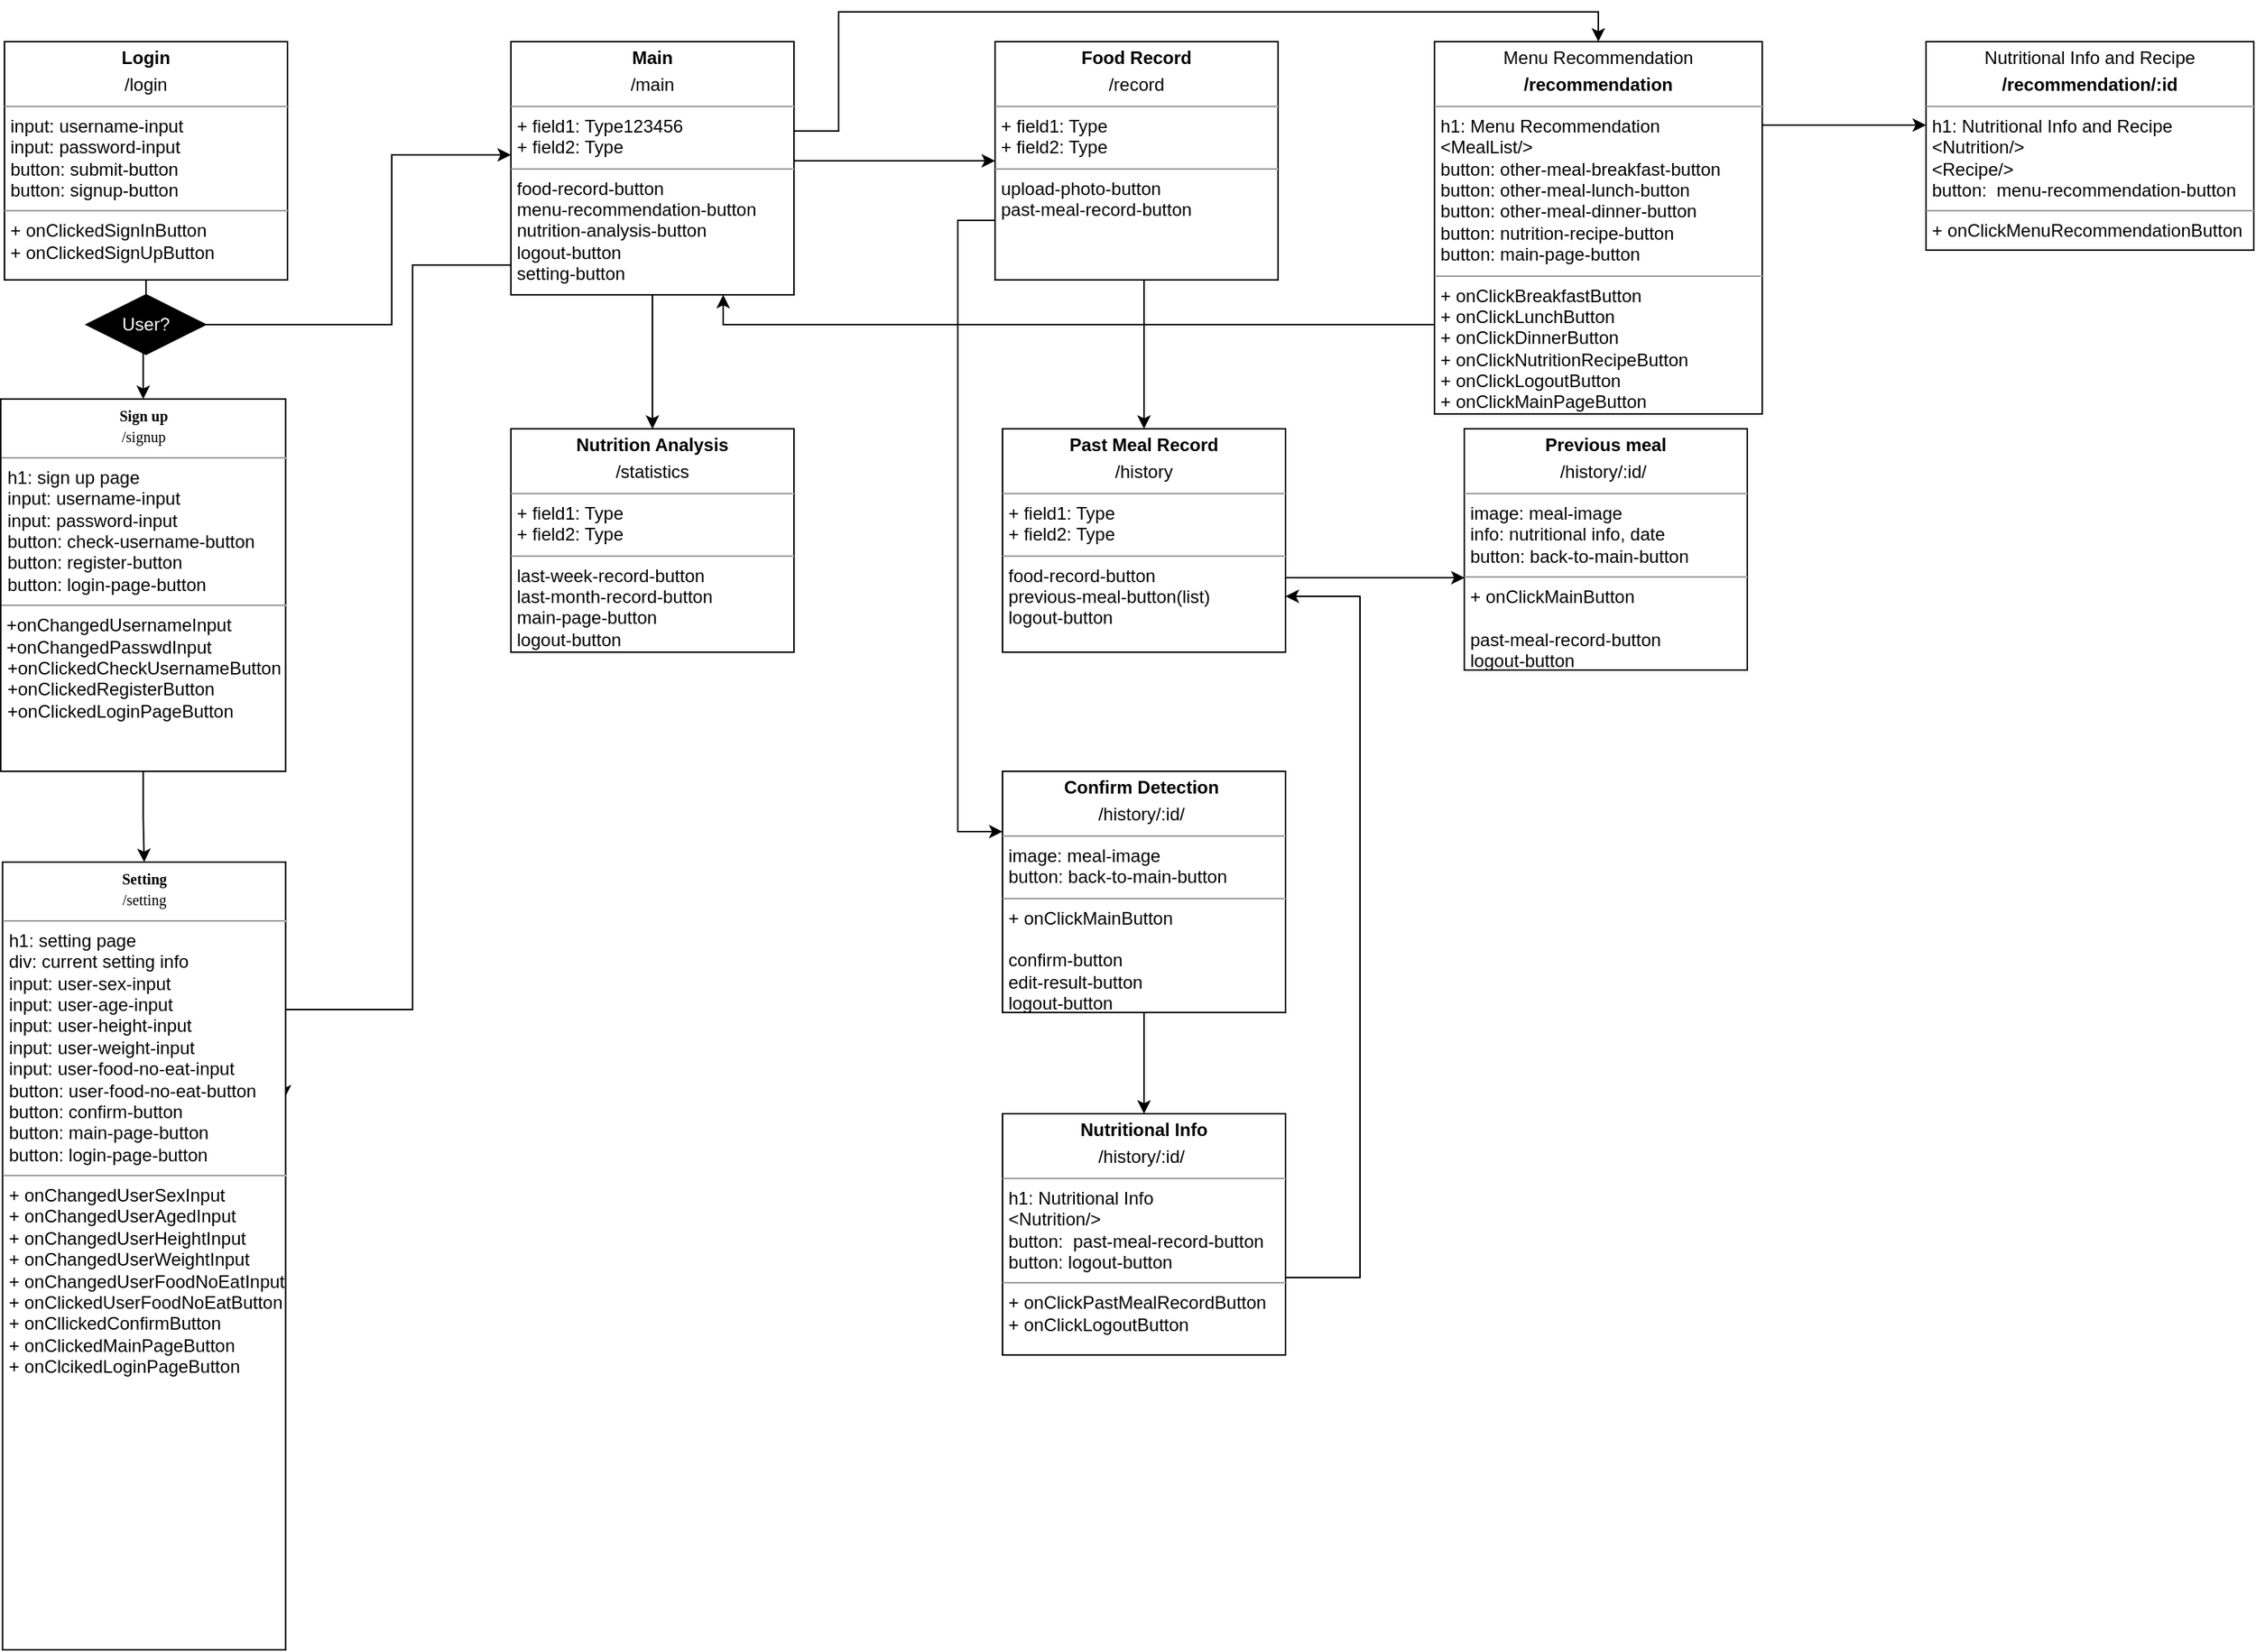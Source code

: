 <mxfile version="15.5.8" type="github">
  <diagram name="Page-1" id="c4acf3e9-155e-7222-9cf6-157b1a14988f">
    <mxGraphModel dx="1281" dy="1979" grid="1" gridSize="10" guides="1" tooltips="1" connect="1" arrows="1" fold="1" page="1" pageScale="1" pageWidth="1600" pageHeight="1200" background="none" math="0" shadow="0">
      <root>
        <mxCell id="0" />
        <mxCell id="1" parent="0" />
        <mxCell id="lJ3OOGONb6F4a9zGNA6U-27" value="&lt;p style=&quot;margin: 0px ; margin-top: 4px ; text-align: center&quot;&gt;&lt;b&gt;Nutrition Analysis&lt;/b&gt;&lt;/p&gt;&lt;p style=&quot;margin: 0px ; margin-top: 4px ; text-align: center&quot;&gt;/statistics&lt;/p&gt;&lt;hr size=&quot;1&quot;&gt;&lt;p style=&quot;margin: 0px ; margin-left: 4px&quot;&gt;+ field1: Type&lt;br&gt;+ field2: Type&lt;/p&gt;&lt;hr size=&quot;1&quot;&gt;&lt;p style=&quot;margin: 0px ; margin-left: 4px&quot;&gt;last-week-record-button&lt;/p&gt;&lt;p style=&quot;margin: 0px ; margin-left: 4px&quot;&gt;last-month-record-button&lt;/p&gt;&lt;p style=&quot;margin: 0px ; margin-left: 4px&quot;&gt;main-page-button&lt;/p&gt;&lt;p style=&quot;margin: 0px ; margin-left: 4px&quot;&gt;logout-button&lt;/p&gt;" style="verticalAlign=top;align=left;overflow=fill;fontSize=12;fontFamily=Helvetica;html=1;rounded=0;shadow=0;comic=0;labelBackgroundColor=none;strokeWidth=1" vertex="1" parent="1">
          <mxGeometry x="380" y="-900" width="190" height="150" as="geometry" />
        </mxCell>
        <mxCell id="lJ3OOGONb6F4a9zGNA6U-28" value="" style="edgeStyle=orthogonalEdgeStyle;rounded=0;orthogonalLoop=1;jettySize=auto;html=1;fontColor=#FFFFFF;" edge="1" parent="1">
          <mxGeometry relative="1" as="geometry">
            <Array as="points">
              <mxPoint x="1240" y="-1104" />
              <mxPoint x="1240" y="-1104" />
            </Array>
            <mxPoint x="1210" y="-1104" as="sourcePoint" />
            <mxPoint x="1330" y="-1104" as="targetPoint" />
          </mxGeometry>
        </mxCell>
        <mxCell id="lJ3OOGONb6F4a9zGNA6U-53" style="edgeStyle=orthogonalEdgeStyle;rounded=0;orthogonalLoop=1;jettySize=auto;html=1;exitX=0.25;exitY=1;exitDx=0;exitDy=0;entryX=0.75;entryY=1;entryDx=0;entryDy=0;fontColor=#FFFFFF;" edge="1" parent="1" target="lJ3OOGONb6F4a9zGNA6U-34">
          <mxGeometry relative="1" as="geometry">
            <mxPoint x="1067.5" y="-980" as="sourcePoint" />
            <Array as="points">
              <mxPoint x="1000" y="-980" />
              <mxPoint x="1000" y="-970" />
              <mxPoint x="522" y="-970" />
            </Array>
          </mxGeometry>
        </mxCell>
        <mxCell id="lJ3OOGONb6F4a9zGNA6U-30" style="edgeStyle=orthogonalEdgeStyle;rounded=0;orthogonalLoop=1;jettySize=auto;html=1;entryX=0.996;entryY=0.3;entryDx=0;entryDy=0;entryPerimeter=0;" edge="1" parent="1" source="lJ3OOGONb6F4a9zGNA6U-34" target="lJ3OOGONb6F4a9zGNA6U-46">
          <mxGeometry relative="1" as="geometry">
            <Array as="points">
              <mxPoint x="314" y="-1010" />
              <mxPoint x="314" y="-510" />
            </Array>
          </mxGeometry>
        </mxCell>
        <mxCell id="lJ3OOGONb6F4a9zGNA6U-31" style="edgeStyle=orthogonalEdgeStyle;rounded=0;orthogonalLoop=1;jettySize=auto;html=1;exitX=1;exitY=0.5;exitDx=0;exitDy=0;entryX=0;entryY=0.5;entryDx=0;entryDy=0;fontColor=#FFFFFF;" edge="1" parent="1" source="lJ3OOGONb6F4a9zGNA6U-34" target="lJ3OOGONb6F4a9zGNA6U-40">
          <mxGeometry relative="1" as="geometry">
            <Array as="points">
              <mxPoint x="570" y="-1080" />
            </Array>
          </mxGeometry>
        </mxCell>
        <mxCell id="lJ3OOGONb6F4a9zGNA6U-32" style="edgeStyle=orthogonalEdgeStyle;rounded=0;orthogonalLoop=1;jettySize=auto;html=1;exitX=1;exitY=0.25;exitDx=0;exitDy=0;fontColor=#FFFFFF;" edge="1" parent="1" source="lJ3OOGONb6F4a9zGNA6U-34">
          <mxGeometry relative="1" as="geometry">
            <mxPoint x="1110" y="-1160" as="targetPoint" />
            <Array as="points">
              <mxPoint x="570" y="-1100" />
              <mxPoint x="600" y="-1100" />
              <mxPoint x="600" y="-1180" />
              <mxPoint x="1110" y="-1180" />
              <mxPoint x="1110" y="-1160" />
            </Array>
          </mxGeometry>
        </mxCell>
        <mxCell id="lJ3OOGONb6F4a9zGNA6U-33" style="edgeStyle=orthogonalEdgeStyle;rounded=0;orthogonalLoop=1;jettySize=auto;html=1;exitX=0.5;exitY=1;exitDx=0;exitDy=0;entryX=0.5;entryY=0;entryDx=0;entryDy=0;fontColor=#FFFFFF;" edge="1" parent="1" source="lJ3OOGONb6F4a9zGNA6U-34" target="lJ3OOGONb6F4a9zGNA6U-27">
          <mxGeometry relative="1" as="geometry" />
        </mxCell>
        <mxCell id="lJ3OOGONb6F4a9zGNA6U-34" value="&lt;p style=&quot;margin: 0px ; margin-top: 4px ; text-align: center&quot;&gt;&lt;b&gt;Main&lt;/b&gt;&lt;/p&gt;&lt;p style=&quot;margin: 0px ; margin-top: 4px ; text-align: center&quot;&gt;/main&lt;/p&gt;&lt;hr size=&quot;1&quot;&gt;&lt;p style=&quot;margin: 0px ; margin-left: 4px&quot;&gt;+ field1: Type123456&lt;br&gt;+ field2: Type&lt;/p&gt;&lt;hr size=&quot;1&quot;&gt;&lt;p style=&quot;margin: 0px ; margin-left: 4px&quot;&gt;food-record-button&lt;/p&gt;&lt;p style=&quot;margin: 0px ; margin-left: 4px&quot;&gt;menu-recommendation-button&lt;/p&gt;&lt;p style=&quot;margin: 0px ; margin-left: 4px&quot;&gt;nutrition-analysis-button&lt;/p&gt;&lt;p style=&quot;margin: 0px ; margin-left: 4px&quot;&gt;logout-button&lt;/p&gt;&lt;p style=&quot;margin: 0px ; margin-left: 4px&quot;&gt;setting-button&lt;/p&gt;" style="verticalAlign=top;align=left;overflow=fill;fontSize=12;fontFamily=Helvetica;html=1;rounded=0;shadow=0;comic=0;labelBackgroundColor=none;strokeWidth=1" vertex="1" parent="1">
          <mxGeometry x="380" y="-1160" width="190" height="170" as="geometry" />
        </mxCell>
        <mxCell id="lJ3OOGONb6F4a9zGNA6U-35" style="edgeStyle=orthogonalEdgeStyle;rounded=0;orthogonalLoop=1;jettySize=auto;html=1;" edge="1" parent="1" source="lJ3OOGONb6F4a9zGNA6U-37" target="lJ3OOGONb6F4a9zGNA6U-45">
          <mxGeometry relative="1" as="geometry" />
        </mxCell>
        <mxCell id="lJ3OOGONb6F4a9zGNA6U-36" style="edgeStyle=orthogonalEdgeStyle;rounded=0;orthogonalLoop=1;jettySize=auto;html=1;" edge="1" parent="1" source="lJ3OOGONb6F4a9zGNA6U-37" target="lJ3OOGONb6F4a9zGNA6U-34">
          <mxGeometry relative="1" as="geometry">
            <Array as="points">
              <mxPoint x="135" y="-970" />
              <mxPoint x="300" y="-970" />
              <mxPoint x="300" y="-1084" />
            </Array>
            <mxPoint x="1070" y="-1050" as="targetPoint" />
          </mxGeometry>
        </mxCell>
        <mxCell id="lJ3OOGONb6F4a9zGNA6U-37" value="&lt;p style=&quot;margin: 0px ; margin-top: 4px ; text-align: center&quot;&gt;&lt;b&gt;Login&lt;/b&gt;&lt;/p&gt;&lt;p style=&quot;margin: 0px ; margin-top: 4px ; text-align: center&quot;&gt;/login&lt;/p&gt;&lt;hr size=&quot;1&quot;&gt;&lt;p style=&quot;margin: 0px ; margin-left: 4px&quot;&gt;input: username-input&lt;/p&gt;&lt;p style=&quot;margin: 0px ; margin-left: 4px&quot;&gt;input: password-input&lt;/p&gt;&lt;p style=&quot;margin: 0px ; margin-left: 4px&quot;&gt;button: submit-button&lt;/p&gt;&lt;p style=&quot;margin: 0px ; margin-left: 4px&quot;&gt;button: signup-button&lt;/p&gt;&lt;hr size=&quot;1&quot;&gt;&lt;p style=&quot;margin: 0px ; margin-left: 4px&quot;&gt;+ onClickedSignInButton&lt;/p&gt;&lt;p style=&quot;margin: 0px ; margin-left: 4px&quot;&gt;+ onClickedSignUpButton&lt;/p&gt;" style="verticalAlign=top;align=left;overflow=fill;fontSize=12;fontFamily=Helvetica;html=1;rounded=0;shadow=0;comic=0;labelBackgroundColor=none;strokeWidth=1" vertex="1" parent="1">
          <mxGeometry x="40" y="-1160" width="190" height="160" as="geometry" />
        </mxCell>
        <mxCell id="lJ3OOGONb6F4a9zGNA6U-38" style="edgeStyle=orthogonalEdgeStyle;rounded=0;orthogonalLoop=1;jettySize=auto;html=1;entryX=0.001;entryY=0.623;entryDx=0;entryDy=0;exitX=1;exitY=0.75;exitDx=0;exitDy=0;entryPerimeter=0;" edge="1" parent="1" source="lJ3OOGONb6F4a9zGNA6U-42" target="lJ3OOGONb6F4a9zGNA6U-43">
          <mxGeometry relative="1" as="geometry">
            <Array as="points">
              <mxPoint x="900" y="-800" />
              <mxPoint x="1020" y="-800" />
            </Array>
          </mxGeometry>
        </mxCell>
        <mxCell id="lJ3OOGONb6F4a9zGNA6U-39" style="edgeStyle=orthogonalEdgeStyle;rounded=0;orthogonalLoop=1;jettySize=auto;html=1;exitX=0.5;exitY=1;exitDx=0;exitDy=0;entryX=0.5;entryY=0;entryDx=0;entryDy=0;fontColor=#FFFFFF;" edge="1" parent="1" source="lJ3OOGONb6F4a9zGNA6U-40" target="lJ3OOGONb6F4a9zGNA6U-42">
          <mxGeometry relative="1" as="geometry">
            <Array as="points">
              <mxPoint x="805" y="-1000" />
            </Array>
          </mxGeometry>
        </mxCell>
        <mxCell id="lJ3OOGONb6F4a9zGNA6U-51" style="edgeStyle=orthogonalEdgeStyle;rounded=0;orthogonalLoop=1;jettySize=auto;html=1;exitX=0;exitY=0.75;exitDx=0;exitDy=0;entryX=0;entryY=0.25;entryDx=0;entryDy=0;fontColor=#FFFFFF;" edge="1" parent="1" source="lJ3OOGONb6F4a9zGNA6U-40" target="lJ3OOGONb6F4a9zGNA6U-48">
          <mxGeometry relative="1" as="geometry">
            <Array as="points">
              <mxPoint x="680" y="-1040" />
              <mxPoint x="680" y="-629" />
            </Array>
          </mxGeometry>
        </mxCell>
        <mxCell id="lJ3OOGONb6F4a9zGNA6U-40" value="&lt;p style=&quot;margin: 0px ; margin-top: 4px ; text-align: center&quot;&gt;&lt;b&gt;Food Record&lt;/b&gt;&lt;/p&gt;&lt;p style=&quot;margin: 0px ; margin-top: 4px ; text-align: center&quot;&gt;/record&lt;/p&gt;&lt;hr size=&quot;1&quot;&gt;&lt;p style=&quot;margin: 0px ; margin-left: 4px&quot;&gt;+ field1: Type&lt;br&gt;+ field2: Type&lt;/p&gt;&lt;hr size=&quot;1&quot;&gt;&lt;p style=&quot;margin: 0px ; margin-left: 4px&quot;&gt;upload-photo-button&lt;/p&gt;&lt;p style=&quot;margin: 0px ; margin-left: 4px&quot;&gt;past-meal-record-button&lt;br&gt;&lt;/p&gt;" style="verticalAlign=top;align=left;overflow=fill;fontSize=12;fontFamily=Helvetica;html=1;rounded=0;shadow=0;comic=0;labelBackgroundColor=none;strokeWidth=1" vertex="1" parent="1">
          <mxGeometry x="705" y="-1160" width="190" height="160" as="geometry" />
        </mxCell>
        <mxCell id="lJ3OOGONb6F4a9zGNA6U-42" value="&lt;p style=&quot;margin: 0px ; margin-top: 4px ; text-align: center&quot;&gt;&lt;b&gt;Past Meal Record&lt;/b&gt;&lt;/p&gt;&lt;p style=&quot;margin: 0px ; margin-top: 4px ; text-align: center&quot;&gt;/history&lt;/p&gt;&lt;hr size=&quot;1&quot;&gt;&lt;p style=&quot;margin: 0px ; margin-left: 4px&quot;&gt;+ field1: Type&lt;br&gt;+ field2: Type&lt;/p&gt;&lt;hr size=&quot;1&quot;&gt;&lt;p style=&quot;margin: 0px ; margin-left: 4px&quot;&gt;food-record-button&lt;/p&gt;&lt;p style=&quot;margin: 0px ; margin-left: 4px&quot;&gt;previous-meal-button(list)&lt;/p&gt;&lt;p style=&quot;margin: 0px ; margin-left: 4px&quot;&gt;logout-button&lt;/p&gt;&lt;p style=&quot;margin: 0px ; margin-left: 4px&quot;&gt;&lt;br&gt;&lt;/p&gt;" style="verticalAlign=top;align=left;overflow=fill;fontSize=12;fontFamily=Helvetica;html=1;rounded=0;shadow=0;comic=0;labelBackgroundColor=none;strokeWidth=1" vertex="1" parent="1">
          <mxGeometry x="710" y="-900" width="190" height="150" as="geometry" />
        </mxCell>
        <mxCell id="lJ3OOGONb6F4a9zGNA6U-43" value="&lt;p style=&quot;margin: 0px ; margin-top: 4px ; text-align: center&quot;&gt;&lt;b&gt;Previous meal&lt;/b&gt;&lt;/p&gt;&lt;p style=&quot;margin: 0px ; margin-top: 4px ; text-align: center&quot;&gt;/history/:id/&lt;b&gt;&amp;nbsp;&lt;/b&gt;&lt;/p&gt;&lt;hr size=&quot;1&quot;&gt;&lt;p style=&quot;margin: 0px ; margin-left: 4px&quot;&gt;image: meal-image&lt;/p&gt;&lt;p style=&quot;margin: 0px ; margin-left: 4px&quot;&gt;info: nutritional info, date&lt;/p&gt;&lt;p style=&quot;margin: 0px ; margin-left: 4px&quot;&gt;button: back-to-main-button&lt;/p&gt;&lt;hr size=&quot;1&quot;&gt;&lt;p style=&quot;margin: 0px ; margin-left: 4px&quot;&gt;+ onClickMainButton&lt;/p&gt;&lt;p style=&quot;margin: 0px ; margin-left: 4px&quot;&gt;&lt;br&gt;&lt;/p&gt;&lt;p style=&quot;margin: 0px ; margin-left: 4px&quot;&gt;past-meal-record-button&lt;/p&gt;&lt;p style=&quot;margin: 0px ; margin-left: 4px&quot;&gt;logout-button&lt;/p&gt;" style="verticalAlign=top;align=left;overflow=fill;fontSize=12;fontFamily=Helvetica;html=1;" vertex="1" parent="1">
          <mxGeometry x="1020" y="-900" width="190" height="162" as="geometry" />
        </mxCell>
        <mxCell id="lJ3OOGONb6F4a9zGNA6U-44" style="edgeStyle=orthogonalEdgeStyle;rounded=0;orthogonalLoop=1;jettySize=auto;html=1;" edge="1" parent="1" source="lJ3OOGONb6F4a9zGNA6U-45" target="lJ3OOGONb6F4a9zGNA6U-46">
          <mxGeometry relative="1" as="geometry" />
        </mxCell>
        <mxCell id="lJ3OOGONb6F4a9zGNA6U-45" value="&lt;p style=&quot;margin: 4px 0px 0px ; text-align: center&quot;&gt;&lt;b style=&quot;font-family: &amp;#34;verdana&amp;#34; ; font-size: 10px&quot;&gt;Sign up&lt;/b&gt;&lt;br style=&quot;font-family: &amp;#34;verdana&amp;#34; ; font-size: 10px&quot;&gt;&lt;span style=&quot;font-family: &amp;#34;verdana&amp;#34; ; font-size: 10px&quot;&gt;/signup&lt;/span&gt;&lt;br&gt;&lt;/p&gt;&lt;hr size=&quot;1&quot;&gt;&lt;p style=&quot;margin: 0px 0px 0px 4px&quot;&gt;h1: sign up page&lt;/p&gt;&lt;p style=&quot;margin: 0px 0px 0px 4px&quot;&gt;input: username-input&lt;/p&gt;&lt;p style=&quot;margin: 0px 0px 0px 4px&quot;&gt;input: password-input&lt;/p&gt;&lt;p style=&quot;margin: 0px 0px 0px 4px&quot;&gt;button: check-username-button&lt;/p&gt;&lt;p style=&quot;margin: 0px 0px 0px 4px&quot;&gt;button: register-button&lt;/p&gt;&lt;p style=&quot;margin: 0px 0px 0px 4px&quot;&gt;button: login-page-button&lt;/p&gt;&lt;hr size=&quot;1&quot;&gt;&amp;nbsp;+onChangedUsernameInput&lt;br&gt;&amp;nbsp;+onChangedPasswdInput&lt;br&gt;&lt;p style=&quot;margin: 0px 0px 0px 4px&quot;&gt;+onClickedCheckUsernameButton&lt;/p&gt;&lt;p style=&quot;margin: 0px 0px 0px 4px&quot;&gt;+onClickedRegisterButton&lt;/p&gt;&lt;p style=&quot;margin: 0px 0px 0px 4px&quot;&gt;+onClickedLoginPageButton&lt;/p&gt;" style="verticalAlign=top;align=left;overflow=fill;fontSize=12;fontFamily=Helvetica;html=1;" vertex="1" parent="1">
          <mxGeometry x="37.5" y="-920" width="191.25" height="250" as="geometry" />
        </mxCell>
        <mxCell id="lJ3OOGONb6F4a9zGNA6U-46" value="&lt;p style=&quot;margin: 4px 0px 0px ; text-align: center&quot;&gt;&lt;b style=&quot;font-family: &amp;#34;verdana&amp;#34; ; font-size: 10px&quot;&gt;Setting&lt;/b&gt;&lt;br style=&quot;font-family: &amp;#34;verdana&amp;#34; ; font-size: 10px&quot;&gt;&lt;span style=&quot;font-family: &amp;#34;verdana&amp;#34; ; font-size: 10px&quot;&gt;/setting&lt;/span&gt;&lt;br&gt;&lt;/p&gt;&lt;hr size=&quot;1&quot;&gt;&lt;p style=&quot;margin: 0px 0px 0px 4px&quot;&gt;h1: setting page&lt;/p&gt;&lt;p style=&quot;margin: 0px 0px 0px 4px&quot;&gt;div: current setting info&lt;/p&gt;&lt;p style=&quot;margin: 0px 0px 0px 4px&quot;&gt;input: user-sex-input&lt;/p&gt;&lt;p style=&quot;margin: 0px 0px 0px 4px&quot;&gt;input: user-age-input&lt;/p&gt;&lt;p style=&quot;margin: 0px 0px 0px 4px&quot;&gt;input: user-height-input&lt;/p&gt;&lt;p style=&quot;margin: 0px 0px 0px 4px&quot;&gt;input: user-weight-input&lt;/p&gt;&lt;p style=&quot;margin: 0px 0px 0px 4px&quot;&gt;input: user-food-no-eat-input&lt;br&gt;&lt;/p&gt;&lt;p style=&quot;margin: 0px 0px 0px 4px&quot;&gt;button: user-food-no-eat-button&lt;/p&gt;&lt;p style=&quot;margin: 0px 0px 0px 4px&quot;&gt;&lt;span&gt;button: confirm-button&lt;/span&gt;&lt;br&gt;&lt;/p&gt;&lt;p style=&quot;margin: 0px 0px 0px 4px&quot;&gt;button: main-page-button&lt;/p&gt;&lt;p style=&quot;margin: 0px 0px 0px 4px&quot;&gt;button: login-page-button&lt;/p&gt;&lt;hr size=&quot;1&quot;&gt;&lt;p style=&quot;margin: 0px 0px 0px 4px&quot;&gt;+ onChangedUserSexInput&lt;/p&gt;&lt;p style=&quot;margin: 0px 0px 0px 4px&quot;&gt;+ onChangedUserAgedInput&lt;/p&gt;&lt;p style=&quot;margin: 0px 0px 0px 4px&quot;&gt;+ onChangedUserHeightInput&lt;/p&gt;&lt;p style=&quot;margin: 0px 0px 0px 4px&quot;&gt;+ onChangedUserWeightInput&lt;/p&gt;&lt;p style=&quot;margin: 0px 0px 0px 4px&quot;&gt;+ onChangedUserFoodNoEatInput&lt;/p&gt;&lt;p style=&quot;margin: 0px 0px 0px 4px&quot;&gt;+ onClickedUserFoodNoEatButton&lt;/p&gt;&lt;p style=&quot;margin: 0px 0px 0px 4px&quot;&gt;+ onCllickedConfirmButton&lt;/p&gt;&lt;p style=&quot;margin: 0px 0px 0px 4px&quot;&gt;+ onClickedMainPageButton&lt;/p&gt;&lt;p style=&quot;margin: 0px 0px 0px 4px&quot;&gt;+ onClcikedLoginPageButton&lt;/p&gt;&lt;p style=&quot;margin: 0px 0px 0px 4px&quot;&gt;&lt;br&gt;&lt;/p&gt;" style="verticalAlign=top;align=left;overflow=fill;fontSize=12;fontFamily=Helvetica;html=1;" vertex="1" parent="1">
          <mxGeometry x="38.75" y="-609" width="190" height="529" as="geometry" />
        </mxCell>
        <mxCell id="lJ3OOGONb6F4a9zGNA6U-47" style="edgeStyle=orthogonalEdgeStyle;rounded=0;orthogonalLoop=1;jettySize=auto;html=1;exitX=0.5;exitY=1;exitDx=0;exitDy=0;entryX=0.5;entryY=0;entryDx=0;entryDy=0;fontColor=#FFFFFF;" edge="1" parent="1" source="lJ3OOGONb6F4a9zGNA6U-48" target="lJ3OOGONb6F4a9zGNA6U-49">
          <mxGeometry relative="1" as="geometry" />
        </mxCell>
        <mxCell id="lJ3OOGONb6F4a9zGNA6U-48" value="&lt;p style=&quot;margin: 0px ; margin-top: 4px ; text-align: center&quot;&gt;&lt;b&gt;Confirm Detection&amp;nbsp;&lt;/b&gt;&lt;/p&gt;&lt;p style=&quot;margin: 0px ; margin-top: 4px ; text-align: center&quot;&gt;/history/:id/&lt;b&gt;&amp;nbsp;&lt;/b&gt;&lt;/p&gt;&lt;hr size=&quot;1&quot;&gt;&lt;p style=&quot;margin: 0px ; margin-left: 4px&quot;&gt;image: meal-image&lt;/p&gt;&lt;p style=&quot;margin: 0px ; margin-left: 4px&quot;&gt;button: back-to-main-button&lt;/p&gt;&lt;hr size=&quot;1&quot;&gt;&lt;p style=&quot;margin: 0px ; margin-left: 4px&quot;&gt;+ onClickMainButton&lt;/p&gt;&lt;p style=&quot;margin: 0px ; margin-left: 4px&quot;&gt;&lt;br&gt;&lt;/p&gt;&lt;p style=&quot;margin: 0px ; margin-left: 4px&quot;&gt;&lt;span&gt;confirm-button&lt;/span&gt;&lt;/p&gt;&lt;p style=&quot;margin: 0px ; margin-left: 4px&quot;&gt;edit-result-button&lt;/p&gt;&lt;p style=&quot;margin: 0px ; margin-left: 4px&quot;&gt;&lt;span&gt;logout-button&lt;/span&gt;&lt;br&gt;&lt;/p&gt;" style="verticalAlign=top;align=left;overflow=fill;fontSize=12;fontFamily=Helvetica;html=1;" vertex="1" parent="1">
          <mxGeometry x="710" y="-670" width="190" height="162" as="geometry" />
        </mxCell>
        <mxCell id="lJ3OOGONb6F4a9zGNA6U-52" style="edgeStyle=orthogonalEdgeStyle;rounded=0;orthogonalLoop=1;jettySize=auto;html=1;exitX=1;exitY=0.5;exitDx=0;exitDy=0;entryX=1;entryY=0.75;entryDx=0;entryDy=0;fontColor=#FFFFFF;" edge="1" parent="1" source="lJ3OOGONb6F4a9zGNA6U-49" target="lJ3OOGONb6F4a9zGNA6U-42">
          <mxGeometry relative="1" as="geometry">
            <Array as="points">
              <mxPoint x="900" y="-330" />
              <mxPoint x="950" y="-330" />
              <mxPoint x="950" y="-787" />
            </Array>
          </mxGeometry>
        </mxCell>
        <mxCell id="lJ3OOGONb6F4a9zGNA6U-49" value="&lt;p style=&quot;margin: 0px ; margin-top: 4px ; text-align: center&quot;&gt;&lt;b&gt;Nutritional Info&lt;/b&gt;&lt;/p&gt;&lt;p style=&quot;margin: 0px ; margin-top: 4px ; text-align: center&quot;&gt;/history/:id/&lt;b&gt;&amp;nbsp;&lt;/b&gt;&lt;/p&gt;&lt;hr size=&quot;1&quot;&gt;&lt;p style=&quot;margin: 0px 0px 0px 4px&quot;&gt;h1: Nutritional Info&lt;/p&gt;&lt;p style=&quot;margin: 0px 0px 0px 4px&quot;&gt;&amp;lt;Nutrition/&amp;gt;&lt;/p&gt;&lt;p style=&quot;margin: 0px 0px 0px 4px&quot;&gt;button:&amp;nbsp; past-meal-record-button&amp;nbsp;&lt;br&gt;&lt;/p&gt;&lt;p style=&quot;margin: 0px 0px 0px 4px&quot;&gt;button: logout-button&lt;/p&gt;&lt;hr size=&quot;1&quot;&gt;&lt;p style=&quot;margin: 0px 0px 0px 4px&quot;&gt;+ onClickPastMealRecordButton&lt;/p&gt;&lt;p style=&quot;margin: 0px 0px 0px 4px&quot;&gt;+ onClickLogoutButton&lt;/p&gt;" style="verticalAlign=top;align=left;overflow=fill;fontSize=12;fontFamily=Helvetica;html=1;" vertex="1" parent="1">
          <mxGeometry x="710" y="-440" width="190" height="162" as="geometry" />
        </mxCell>
        <mxCell id="lJ3OOGONb6F4a9zGNA6U-50" value="User?" style="rhombus;whiteSpace=wrap;html=1;fillColor=#000000;fontColor=#FFFFFF;" vertex="1" parent="1">
          <mxGeometry x="95" y="-990" width="80" height="40" as="geometry" />
        </mxCell>
        <mxCell id="lJ3OOGONb6F4a9zGNA6U-54" value="&lt;p style=&quot;margin: 0px ; margin-top: 4px ; text-align: center&quot;&gt;Nutritional Info and Recipe&lt;/p&gt;&lt;p style=&quot;margin: 0px ; margin-top: 4px ; text-align: center&quot;&gt;&lt;b&gt;/recommendation/:id&lt;/b&gt;&lt;/p&gt;&lt;hr size=&quot;1&quot;&gt;&lt;p style=&quot;margin: 0px ; margin-left: 4px&quot;&gt;h1: Nutritional Info and Recipe&lt;/p&gt;&lt;p style=&quot;margin: 0px ; margin-left: 4px&quot;&gt;&amp;lt;Nutrition/&amp;gt;&lt;/p&gt;&lt;p style=&quot;margin: 0px ; margin-left: 4px&quot;&gt;&amp;lt;Recipe/&amp;gt;&lt;/p&gt;&lt;p style=&quot;margin: 0px ; margin-left: 4px&quot;&gt;button:&amp;nbsp;&amp;nbsp;&lt;span style=&quot;text-align: center&quot;&gt;menu-recommendation-button&lt;/span&gt;&amp;nbsp;&lt;br&gt;&lt;/p&gt;&lt;hr size=&quot;1&quot;&gt;&lt;p style=&quot;margin: 0px ; margin-left: 4px&quot;&gt;+ onClickMenuRecommendationButton&lt;br&gt;&lt;/p&gt;" style="verticalAlign=top;align=left;overflow=fill;fontSize=12;fontFamily=Helvetica;html=1;rounded=0;shadow=0;comic=0;labelBackgroundColor=none;strokeWidth=1" vertex="1" parent="1">
          <mxGeometry x="1330" y="-1160" width="220" height="140" as="geometry" />
        </mxCell>
        <mxCell id="lJ3OOGONb6F4a9zGNA6U-55" value="&lt;p style=&quot;margin: 0px ; margin-top: 4px ; text-align: center&quot;&gt;Menu Recommendation&lt;/p&gt;&lt;p style=&quot;margin: 0px ; margin-top: 4px ; text-align: center&quot;&gt;&lt;b&gt;/recommendation&lt;/b&gt;&lt;/p&gt;&lt;hr size=&quot;1&quot;&gt;&lt;p style=&quot;margin: 0px ; margin-left: 4px&quot;&gt;h1: Menu Recommendation&lt;/p&gt;&lt;p style=&quot;margin: 0px ; margin-left: 4px&quot;&gt;&amp;lt;MealList/&amp;gt;&lt;/p&gt;&lt;p style=&quot;margin: 0px ; margin-left: 4px&quot;&gt;button:&amp;nbsp;&lt;span&gt;other-meal-breakfast-button&lt;/span&gt;&lt;/p&gt;&lt;p style=&quot;margin: 0px 0px 0px 4px&quot;&gt;button: other-meal-lunch-button&lt;/p&gt;&lt;p style=&quot;margin: 0px 0px 0px 4px&quot;&gt;button: other-meal-dinner-button&lt;/p&gt;&lt;p style=&quot;margin: 0px 0px 0px 4px&quot;&gt;button: nutrition-recipe-button&lt;/p&gt;&lt;p style=&quot;margin: 0px 0px 0px 4px&quot;&gt;button: main-page-button&lt;/p&gt;&lt;hr size=&quot;1&quot;&gt;&lt;p style=&quot;margin: 0px ; margin-left: 4px&quot;&gt;+ onClickBreakfastButton&lt;br&gt;+ onClickLunchButton&lt;/p&gt;&lt;p style=&quot;margin: 0px ; margin-left: 4px&quot;&gt;+ onClickDinnerButton&lt;/p&gt;&lt;p style=&quot;margin: 0px ; margin-left: 4px&quot;&gt;+ onClickNutritionRecipeButton&lt;/p&gt;&lt;p style=&quot;margin: 0px ; margin-left: 4px&quot;&gt;+ onClickLogoutButton&lt;/p&gt;&lt;p style=&quot;margin: 0px ; margin-left: 4px&quot;&gt;+ onClickMainPageButton&lt;/p&gt;" style="verticalAlign=top;align=left;overflow=fill;fontSize=12;fontFamily=Helvetica;html=1;rounded=0;shadow=0;comic=0;labelBackgroundColor=none;strokeWidth=1" vertex="1" parent="1">
          <mxGeometry x="1000" y="-1160" width="220" height="250" as="geometry" />
        </mxCell>
      </root>
    </mxGraphModel>
  </diagram>
</mxfile>
